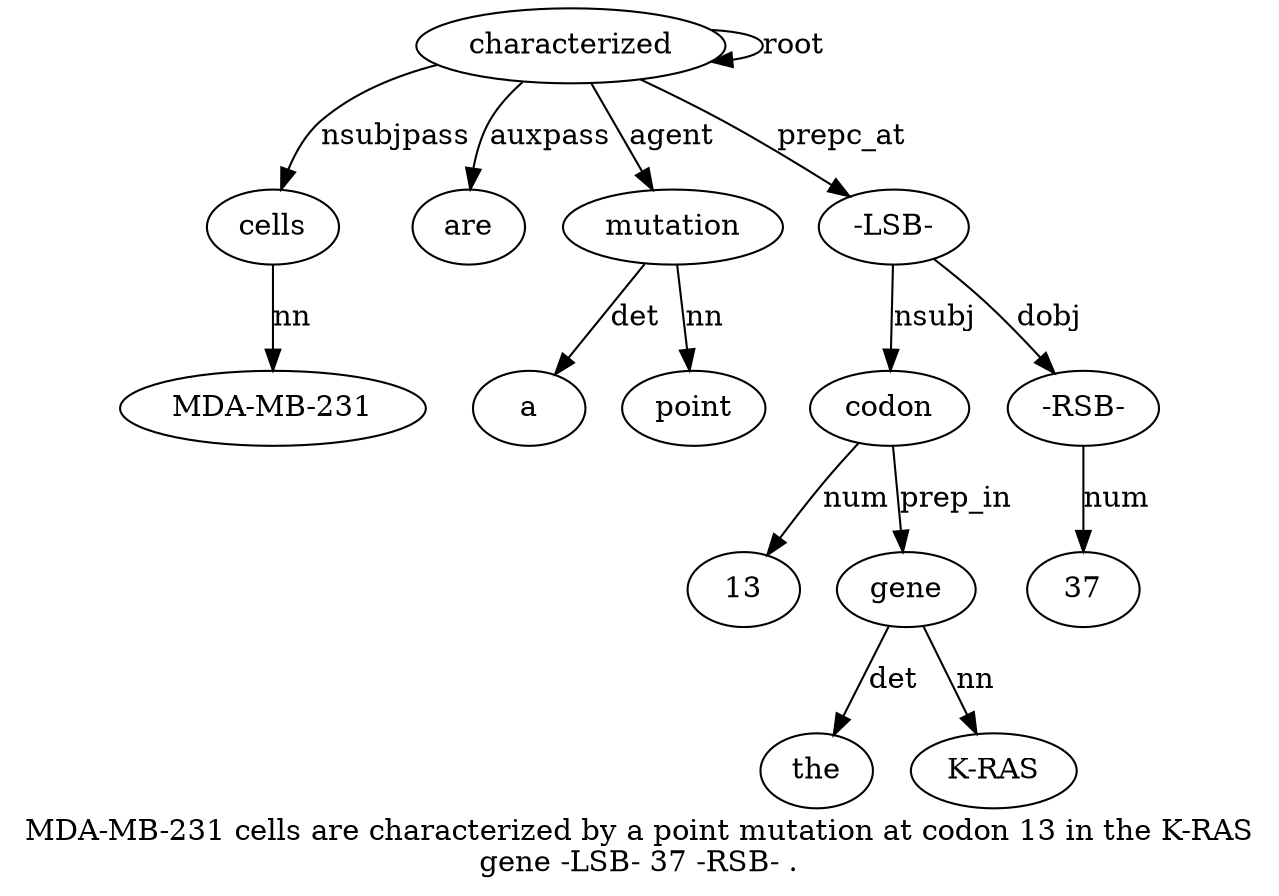 digraph "MDA-MB-231 cells are characterized by a point mutation at codon 13 in the K-RAS gene -LSB- 37 -RSB- ." {
label="MDA-MB-231 cells are characterized by a point mutation at codon 13 in the K-RAS
gene -LSB- 37 -RSB- .";
cells2 [style=filled, fillcolor=white, label=cells];
"MDA-MB-231" [style=filled, fillcolor=white, label="MDA-MB-231"];
cells2 -> "MDA-MB-231"  [label=nn];
characterized4 [style=filled, fillcolor=white, label=characterized];
characterized4 -> cells2  [label=nsubjpass];
are3 [style=filled, fillcolor=white, label=are];
characterized4 -> are3  [label=auxpass];
characterized4 -> characterized4  [label=root];
mutation8 [style=filled, fillcolor=white, label=mutation];
a6 [style=filled, fillcolor=white, label=a];
mutation8 -> a6  [label=det];
point7 [style=filled, fillcolor=white, label=point];
mutation8 -> point7  [label=nn];
characterized4 -> mutation8  [label=agent];
"-LSB-16" [style=filled, fillcolor=white, label="-LSB-"];
codon10 [style=filled, fillcolor=white, label=codon];
"-LSB-16" -> codon10  [label=nsubj];
13 [style=filled, fillcolor=white, label=13];
codon10 -> 13  [label=num];
gene15 [style=filled, fillcolor=white, label=gene];
the13 [style=filled, fillcolor=white, label=the];
gene15 -> the13  [label=det];
"K-RAS14" [style=filled, fillcolor=white, label="K-RAS"];
gene15 -> "K-RAS14"  [label=nn];
codon10 -> gene15  [label=prep_in];
characterized4 -> "-LSB-16"  [label=prepc_at];
"-RSB-18" [style=filled, fillcolor=white, label="-RSB-"];
371 [style=filled, fillcolor=white, label=37];
"-RSB-18" -> 371  [label=num];
"-LSB-16" -> "-RSB-18"  [label=dobj];
}
